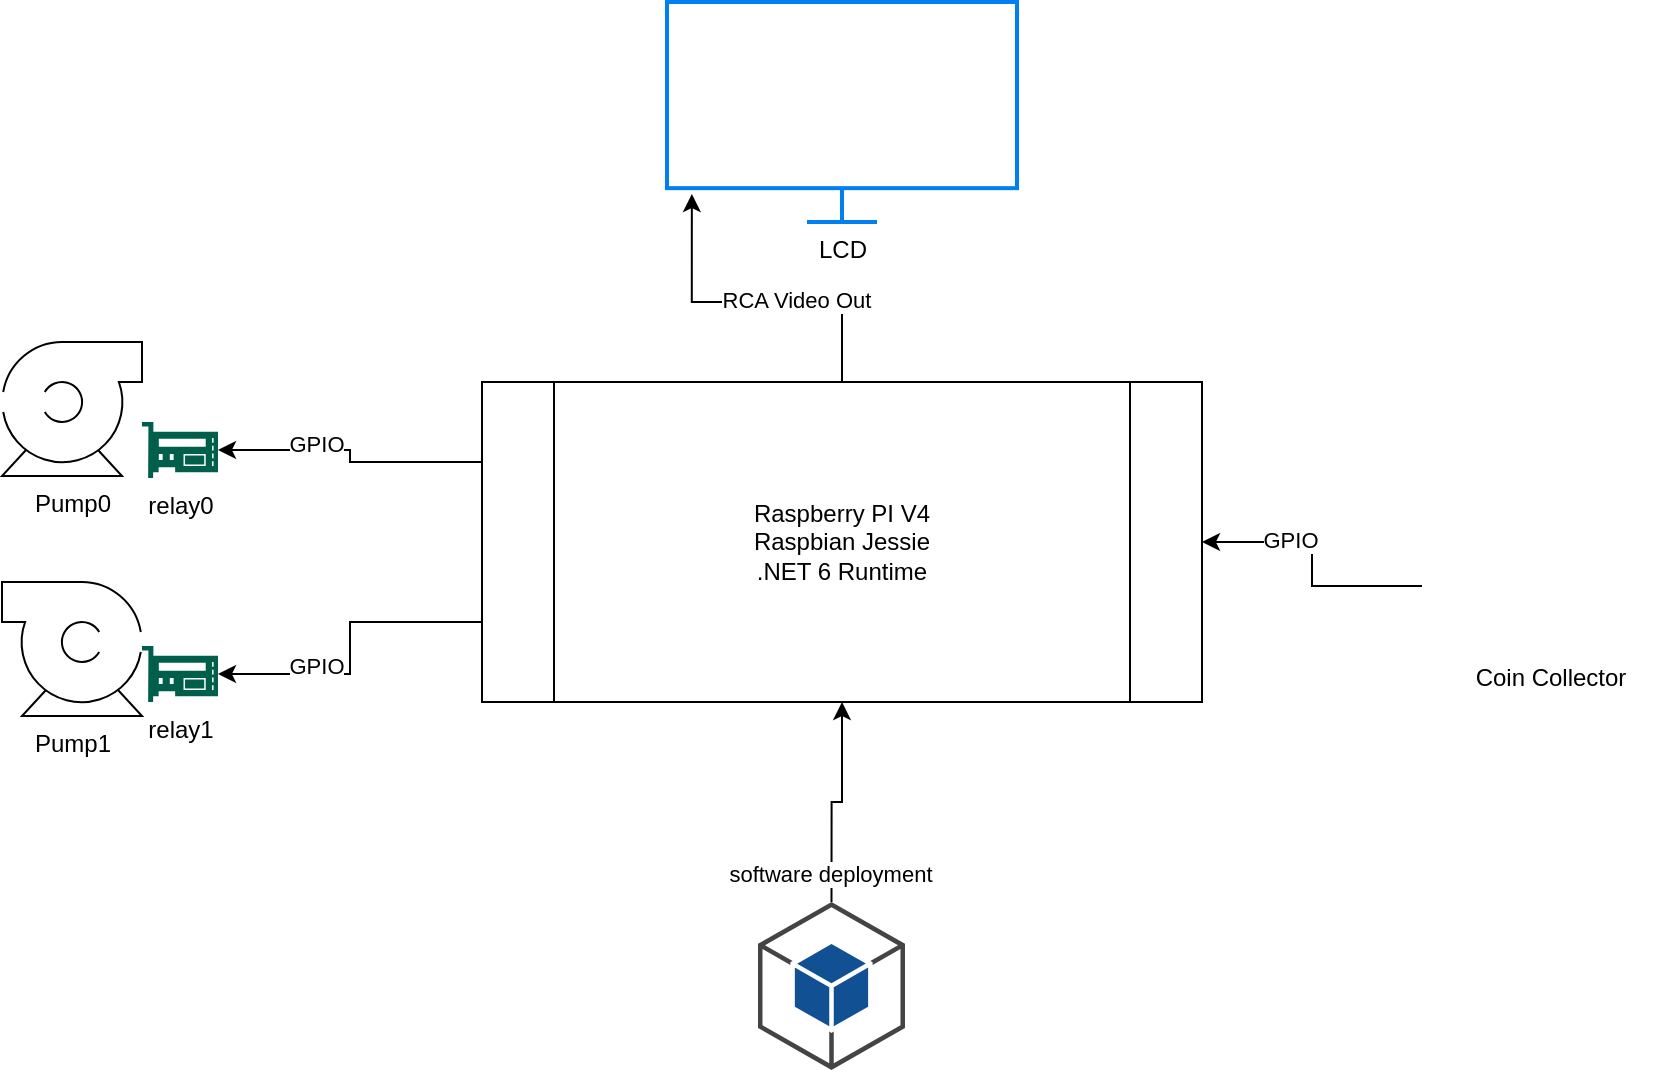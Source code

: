 <mxfile version="16.5.2" type="github">
  <diagram id="jge-4sbgDJD4wPyB6Gwo" name="Page-1">
    <mxGraphModel dx="1422" dy="786" grid="1" gridSize="10" guides="1" tooltips="1" connect="1" arrows="1" fold="1" page="1" pageScale="1" pageWidth="1169" pageHeight="827" math="0" shadow="0">
      <root>
        <mxCell id="0" />
        <mxCell id="1" parent="0" />
        <mxCell id="442QewrlNNe-WpyL2lVz-3" value="" style="group" vertex="1" connectable="0" parent="1">
          <mxGeometry x="410" y="280" width="360" height="160" as="geometry" />
        </mxCell>
        <mxCell id="442QewrlNNe-WpyL2lVz-2" value="Raspberry PI V4&lt;br&gt;Raspbian Jessie&lt;br&gt;.NET 6 Runtime" style="shape=process;whiteSpace=wrap;html=1;backgroundOutline=1;" vertex="1" parent="442QewrlNNe-WpyL2lVz-3">
          <mxGeometry width="360" height="160" as="geometry" />
        </mxCell>
        <mxCell id="442QewrlNNe-WpyL2lVz-1" value="" style="shape=image;html=1;verticalAlign=top;verticalLabelPosition=bottom;labelBackgroundColor=#ffffff;imageAspect=0;aspect=fixed;image=https://cdn0.iconfinder.com/data/icons/font-awesome-brands-vol-2/512/raspberry-pi-128.png" vertex="1" parent="442QewrlNNe-WpyL2lVz-3">
          <mxGeometry x="270" y="109" width="49" height="49" as="geometry" />
        </mxCell>
        <mxCell id="442QewrlNNe-WpyL2lVz-5" style="edgeStyle=orthogonalEdgeStyle;rounded=0;orthogonalLoop=1;jettySize=auto;html=1;exitX=0.5;exitY=0;exitDx=0;exitDy=0;exitPerimeter=0;entryX=0.5;entryY=1;entryDx=0;entryDy=0;" edge="1" parent="1" source="442QewrlNNe-WpyL2lVz-4" target="442QewrlNNe-WpyL2lVz-2">
          <mxGeometry relative="1" as="geometry" />
        </mxCell>
        <mxCell id="442QewrlNNe-WpyL2lVz-6" value="software deployment" style="edgeLabel;html=1;align=center;verticalAlign=middle;resizable=0;points=[];" vertex="1" connectable="0" parent="442QewrlNNe-WpyL2lVz-5">
          <mxGeometry x="-0.734" y="1" relative="1" as="geometry">
            <mxPoint as="offset" />
          </mxGeometry>
        </mxCell>
        <mxCell id="442QewrlNNe-WpyL2lVz-4" value="" style="outlineConnect=0;dashed=0;verticalLabelPosition=bottom;verticalAlign=top;align=center;html=1;shape=mxgraph.aws3.android;fillColor=#115193;gradientColor=none;" vertex="1" parent="1">
          <mxGeometry x="548" y="540" width="73.5" height="84" as="geometry" />
        </mxCell>
        <mxCell id="442QewrlNNe-WpyL2lVz-7" value="LCD" style="html=1;verticalLabelPosition=bottom;align=center;labelBackgroundColor=#ffffff;verticalAlign=top;strokeWidth=2;strokeColor=#0080F0;shadow=0;dashed=0;shape=mxgraph.ios7.icons.monitor;" vertex="1" parent="1">
          <mxGeometry x="502.5" y="90" width="175" height="110" as="geometry" />
        </mxCell>
        <mxCell id="442QewrlNNe-WpyL2lVz-8" value="Pump0" style="shape=mxgraph.pid.pumps.centrifugal_pump_1;html=1;pointerEvents=1;align=center;verticalLabelPosition=bottom;verticalAlign=top;dashed=0;" vertex="1" parent="1">
          <mxGeometry x="170" y="260" width="70" height="67" as="geometry" />
        </mxCell>
        <mxCell id="442QewrlNNe-WpyL2lVz-9" value="Pump1" style="shape=mxgraph.pid.pumps.centrifugal_pump_3;html=1;pointerEvents=1;align=center;verticalLabelPosition=bottom;verticalAlign=top;dashed=0;" vertex="1" parent="1">
          <mxGeometry x="170" y="380" width="70" height="67" as="geometry" />
        </mxCell>
        <mxCell id="442QewrlNNe-WpyL2lVz-10" style="edgeStyle=orthogonalEdgeStyle;rounded=0;orthogonalLoop=1;jettySize=auto;html=1;exitX=0.5;exitY=0;exitDx=0;exitDy=0;entryX=0.071;entryY=0.873;entryDx=0;entryDy=0;entryPerimeter=0;" edge="1" parent="1" source="442QewrlNNe-WpyL2lVz-2" target="442QewrlNNe-WpyL2lVz-7">
          <mxGeometry relative="1" as="geometry" />
        </mxCell>
        <mxCell id="442QewrlNNe-WpyL2lVz-11" value="RCA Video Out" style="edgeLabel;html=1;align=center;verticalAlign=middle;resizable=0;points=[];" vertex="1" connectable="0" parent="442QewrlNNe-WpyL2lVz-10">
          <mxGeometry x="-0.255" y="-1" relative="1" as="geometry">
            <mxPoint as="offset" />
          </mxGeometry>
        </mxCell>
        <mxCell id="442QewrlNNe-WpyL2lVz-12" value="relay0" style="sketch=0;pointerEvents=1;shadow=0;dashed=0;html=1;strokeColor=none;fillColor=#005F4B;labelPosition=center;verticalLabelPosition=bottom;verticalAlign=top;align=center;outlineConnect=0;shape=mxgraph.veeam2.hardware_controller;" vertex="1" parent="1">
          <mxGeometry x="240" y="300" width="38" height="28.0" as="geometry" />
        </mxCell>
        <mxCell id="442QewrlNNe-WpyL2lVz-13" value="relay1" style="sketch=0;pointerEvents=1;shadow=0;dashed=0;html=1;strokeColor=none;fillColor=#005F4B;labelPosition=center;verticalLabelPosition=bottom;verticalAlign=top;align=center;outlineConnect=0;shape=mxgraph.veeam2.hardware_controller;" vertex="1" parent="1">
          <mxGeometry x="240" y="412" width="38" height="28.0" as="geometry" />
        </mxCell>
        <mxCell id="442QewrlNNe-WpyL2lVz-14" style="edgeStyle=orthogonalEdgeStyle;rounded=0;orthogonalLoop=1;jettySize=auto;html=1;exitX=0;exitY=0.75;exitDx=0;exitDy=0;" edge="1" parent="1" source="442QewrlNNe-WpyL2lVz-2" target="442QewrlNNe-WpyL2lVz-13">
          <mxGeometry relative="1" as="geometry" />
        </mxCell>
        <mxCell id="442QewrlNNe-WpyL2lVz-15" value="GPIO" style="edgeLabel;html=1;align=center;verticalAlign=middle;resizable=0;points=[];" vertex="1" connectable="0" parent="442QewrlNNe-WpyL2lVz-14">
          <mxGeometry x="0.38" y="-4" relative="1" as="geometry">
            <mxPoint as="offset" />
          </mxGeometry>
        </mxCell>
        <mxCell id="442QewrlNNe-WpyL2lVz-16" style="edgeStyle=orthogonalEdgeStyle;rounded=0;orthogonalLoop=1;jettySize=auto;html=1;exitX=0;exitY=0.25;exitDx=0;exitDy=0;" edge="1" parent="1" source="442QewrlNNe-WpyL2lVz-2" target="442QewrlNNe-WpyL2lVz-12">
          <mxGeometry relative="1" as="geometry" />
        </mxCell>
        <mxCell id="442QewrlNNe-WpyL2lVz-17" value="GPIO" style="edgeLabel;html=1;align=center;verticalAlign=middle;resizable=0;points=[];" vertex="1" connectable="0" parent="442QewrlNNe-WpyL2lVz-16">
          <mxGeometry x="0.29" y="-3" relative="1" as="geometry">
            <mxPoint as="offset" />
          </mxGeometry>
        </mxCell>
        <mxCell id="442QewrlNNe-WpyL2lVz-19" style="edgeStyle=orthogonalEdgeStyle;rounded=0;orthogonalLoop=1;jettySize=auto;html=1;exitX=0;exitY=0.75;exitDx=0;exitDy=0;" edge="1" parent="1" source="442QewrlNNe-WpyL2lVz-18" target="442QewrlNNe-WpyL2lVz-2">
          <mxGeometry relative="1" as="geometry" />
        </mxCell>
        <mxCell id="442QewrlNNe-WpyL2lVz-20" value="GPIO" style="edgeLabel;html=1;align=center;verticalAlign=middle;resizable=0;points=[];" vertex="1" connectable="0" parent="442QewrlNNe-WpyL2lVz-19">
          <mxGeometry x="0.333" y="-1" relative="1" as="geometry">
            <mxPoint as="offset" />
          </mxGeometry>
        </mxCell>
        <mxCell id="442QewrlNNe-WpyL2lVz-18" value="Coin Collector" style="shape=image;html=1;verticalAlign=top;verticalLabelPosition=bottom;labelBackgroundColor=#ffffff;imageAspect=0;aspect=fixed;image=https://cdn0.iconfinder.com/data/icons/business-collection-2027/60/insert-coin-128.png" vertex="1" parent="1">
          <mxGeometry x="880" y="286" width="128" height="128" as="geometry" />
        </mxCell>
      </root>
    </mxGraphModel>
  </diagram>
</mxfile>
